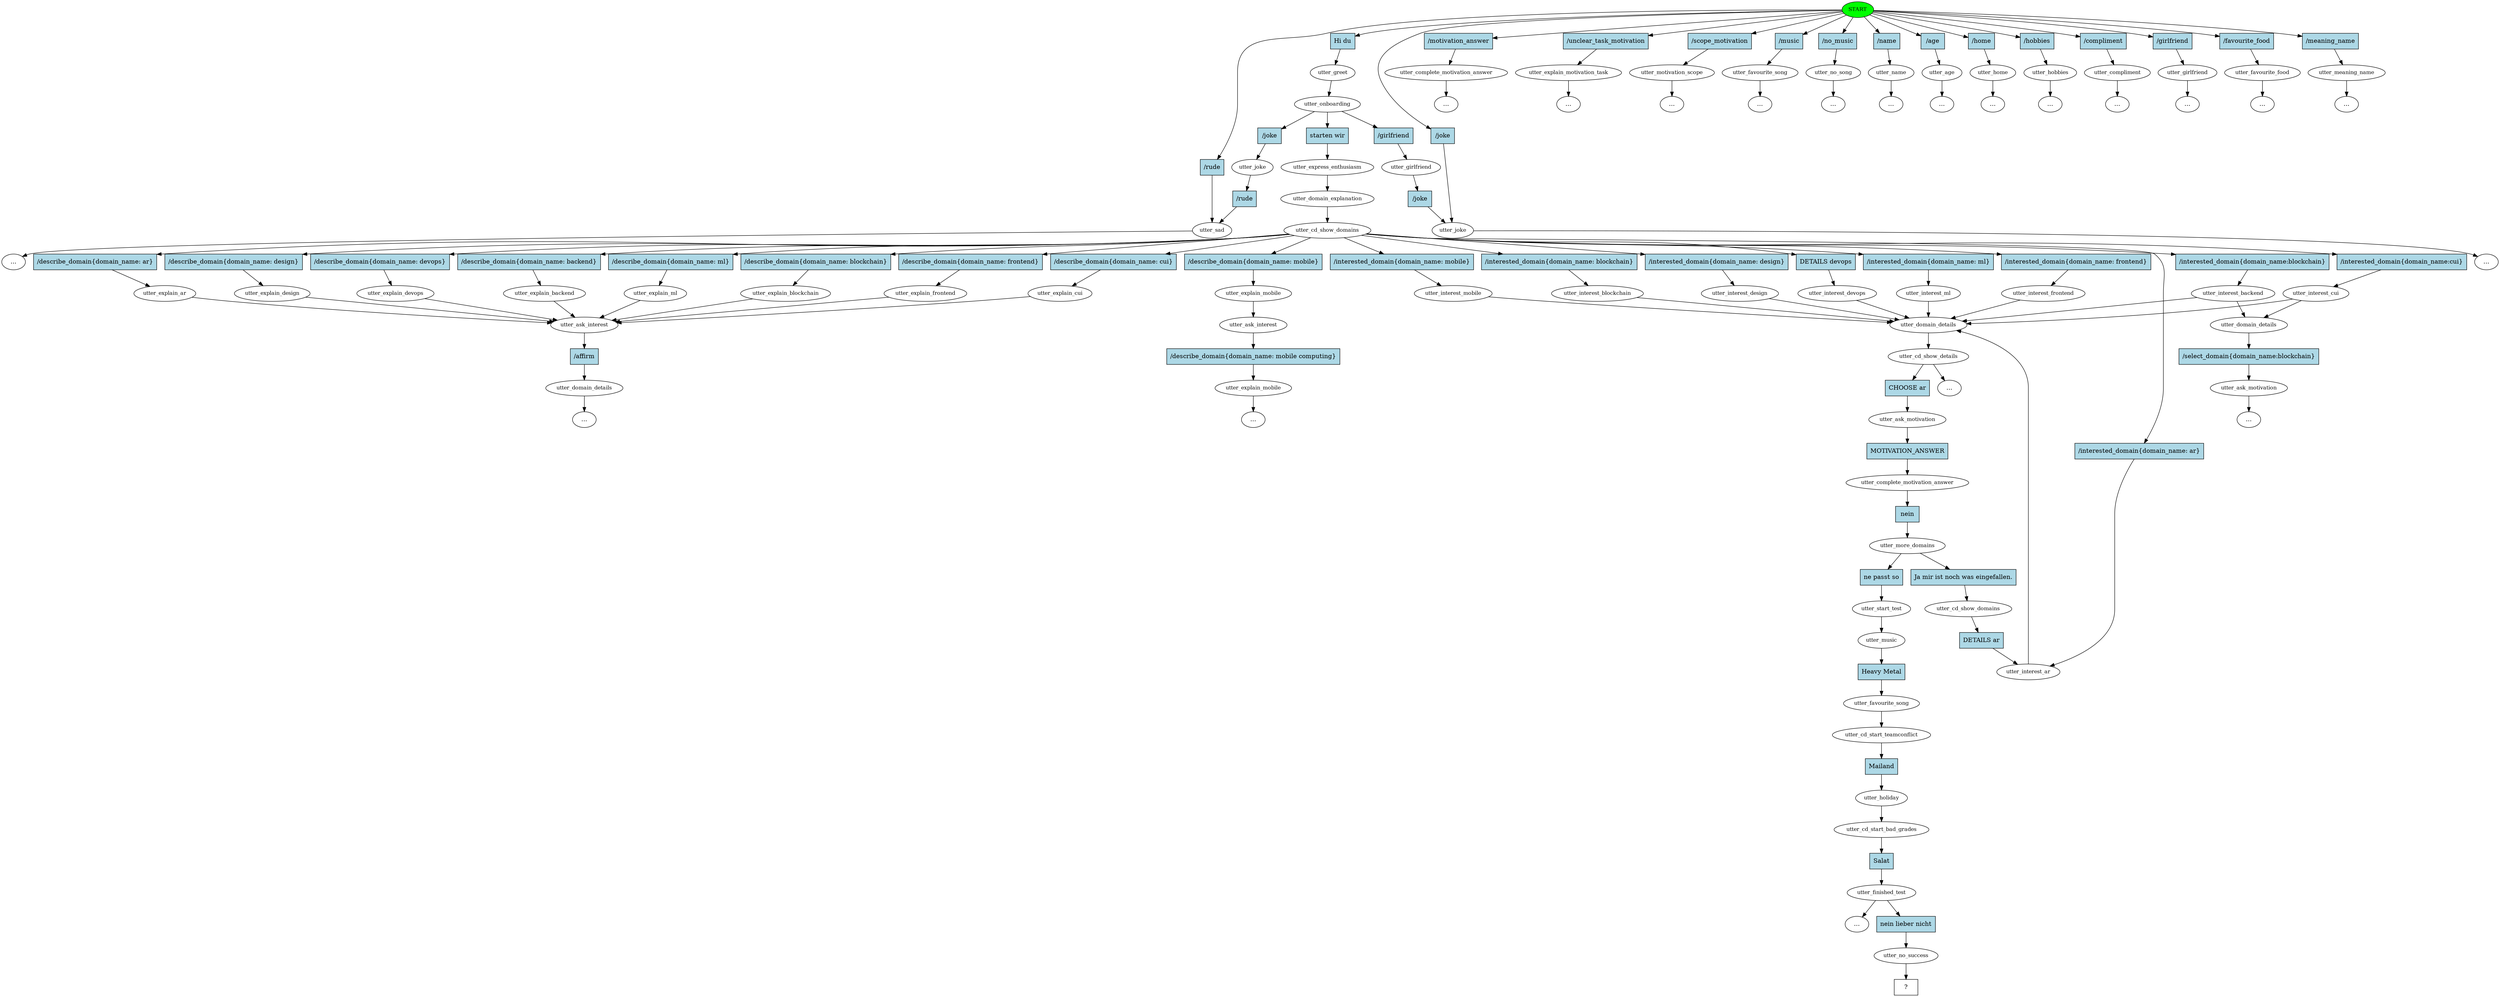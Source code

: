 digraph  {
0 [class="start active", fillcolor=green, fontsize=12, label=START, style=filled];
1 [class=active, fontsize=12, label=utter_greet];
2 [class=active, fontsize=12, label=utter_onboarding];
3 [class=active, fontsize=12, label=utter_express_enthusiasm];
4 [class=active, fontsize=12, label=utter_domain_explanation];
5 [class=active, fontsize=12, label=utter_cd_show_domains];
6 [class="", fontsize=12, label=utter_explain_ml];
7 [class="", fontsize=12, label=utter_ask_interest];
8 [class="", fontsize=12, label=utter_domain_details];
14 [class="", fontsize=12, label=utter_explain_blockchain];
22 [class="", fontsize=12, label=utter_explain_devops];
30 [class="", fontsize=12, label=utter_explain_backend];
38 [class="", fontsize=12, label=utter_explain_frontend];
46 [class="", fontsize=12, label=utter_explain_mobile];
47 [class="", fontsize=12, label=utter_ask_interest];
48 [class="", fontsize=12, label=utter_explain_mobile];
"-8" [class=ellipsis, label="..."];
54 [class="", fontsize=12, label=utter_explain_cui];
62 [class="", fontsize=12, label=utter_explain_ar];
70 [class="", fontsize=12, label=utter_explain_design];
"-11" [class=ellipsis, label="..."];
78 [class="", fontsize=12, label=utter_interest_ml];
79 [class=active, fontsize=12, label=utter_domain_details];
80 [class=active, fontsize=12, label=utter_cd_show_details];
86 [class="", fontsize=12, label=utter_interest_blockchain];
94 [class=active, fontsize=12, label=utter_interest_devops];
97 [class=active, fontsize=12, label=utter_ask_motivation];
98 [class=active, fontsize=12, label=utter_complete_motivation_answer];
99 [class=active, fontsize=12, label=utter_more_domains];
100 [class=active, fontsize=12, label=utter_start_test];
101 [class=active, fontsize=12, label=utter_music];
102 [class=active, fontsize=12, label=utter_favourite_song];
103 [class=active, fontsize=12, label=utter_cd_start_teamconflict];
104 [class=active, fontsize=12, label=utter_holiday];
105 [class=active, fontsize=12, label=utter_cd_start_bad_grades];
106 [class=active, fontsize=12, label=utter_finished_test];
"-14" [class=ellipsis, label="..."];
112 [class="", fontsize=12, label=utter_interest_backend];
120 [class="", fontsize=12, label=utter_interest_frontend];
128 [class="", fontsize=12, label=utter_interest_mobile];
136 [class="", fontsize=12, label=utter_interest_cui];
144 [class=active, fontsize=12, label=utter_interest_ar];
152 [class="", fontsize=12, label=utter_interest_design];
"-20" [class=ellipsis, label="..."];
155 [class="", fontsize=12, label=utter_complete_motivation_answer];
"-23" [class=ellipsis, label="..."];
158 [class="", fontsize=12, label=utter_explain_motivation_task];
"-24" [class=ellipsis, label="..."];
159 [class="", fontsize=12, label=utter_motivation_scope];
"-25" [class=ellipsis, label="..."];
160 [class="", fontsize=12, label=utter_favourite_song];
"-27" [class=ellipsis, label="..."];
162 [class="", fontsize=12, label=utter_no_song];
"-28" [class=ellipsis, label="..."];
163 [class="", fontsize=12, label=utter_name];
"-29" [class=ellipsis, label="..."];
164 [class="", fontsize=12, label=utter_age];
"-30" [class=ellipsis, label="..."];
165 [class="", fontsize=12, label=utter_home];
"-31" [class=ellipsis, label="..."];
166 [class="", fontsize=12, label=utter_hobbies];
"-32" [class=ellipsis, label="..."];
167 [class="", fontsize=12, label=utter_compliment];
"-33" [class=ellipsis, label="..."];
168 [class="", fontsize=12, label=utter_girlfriend];
"-34" [class=ellipsis, label="..."];
169 [class="", fontsize=12, label=utter_joke];
170 [class="", fontsize=12, label=utter_favourite_food];
"-36" [class=ellipsis, label="..."];
171 [class="", fontsize=12, label=utter_meaning_name];
"-37" [class=ellipsis, label="..."];
172 [class="", fontsize=12, label=utter_sad];
179 [class="", fontsize=12, label=utter_domain_details];
180 [class="", fontsize=12, label=utter_ask_motivation];
"-40" [class=ellipsis, label="..."];
191 [class="", fontsize=12, label=utter_girlfriend];
"-41" [class=ellipsis, label="..."];
196 [class="", fontsize=12, label=utter_joke];
"-43" [class=ellipsis, label="..."];
209 [class=active, fontsize=12, label=utter_cd_show_domains];
223 [class=active, fontsize=12, label=utter_no_success];
224 [class="intent dashed active", label="  ?  ", shape=rect];
225 [class="intent active", fillcolor=lightblue, label="Hi du", shape=rect, style=filled];
226 [class=intent, fillcolor=lightblue, label="/motivation_answer", shape=rect, style=filled];
227 [class=intent, fillcolor=lightblue, label="/unclear_task_motivation", shape=rect, style=filled];
228 [class=intent, fillcolor=lightblue, label="/scope_motivation", shape=rect, style=filled];
229 [class=intent, fillcolor=lightblue, label="/music", shape=rect, style=filled];
230 [class=intent, fillcolor=lightblue, label="/no_music", shape=rect, style=filled];
231 [class=intent, fillcolor=lightblue, label="/name", shape=rect, style=filled];
232 [class=intent, fillcolor=lightblue, label="/age", shape=rect, style=filled];
233 [class=intent, fillcolor=lightblue, label="/home", shape=rect, style=filled];
234 [class=intent, fillcolor=lightblue, label="/hobbies", shape=rect, style=filled];
235 [class=intent, fillcolor=lightblue, label="/compliment", shape=rect, style=filled];
236 [class=intent, fillcolor=lightblue, label="/girlfriend", shape=rect, style=filled];
237 [class=intent, fillcolor=lightblue, label="/joke", shape=rect, style=filled];
238 [class=intent, fillcolor=lightblue, label="/favourite_food", shape=rect, style=filled];
239 [class=intent, fillcolor=lightblue, label="/meaning_name", shape=rect, style=filled];
240 [class=intent, fillcolor=lightblue, label="/rude", shape=rect, style=filled];
241 [class="intent active", fillcolor=lightblue, label="starten wir", shape=rect, style=filled];
242 [class=intent, fillcolor=lightblue, label="/girlfriend", shape=rect, style=filled];
243 [class=intent, fillcolor=lightblue, label="/joke", shape=rect, style=filled];
244 [class=intent, fillcolor=lightblue, label="/describe_domain{domain_name: ml}", shape=rect, style=filled];
245 [class=intent, fillcolor=lightblue, label="/describe_domain{domain_name: blockchain}", shape=rect, style=filled];
246 [class=intent, fillcolor=lightblue, label="/describe_domain{domain_name: devops}", shape=rect, style=filled];
247 [class=intent, fillcolor=lightblue, label="/describe_domain{domain_name: backend}", shape=rect, style=filled];
248 [class=intent, fillcolor=lightblue, label="/describe_domain{domain_name: frontend}", shape=rect, style=filled];
249 [class=intent, fillcolor=lightblue, label="/describe_domain{domain_name: mobile}", shape=rect, style=filled];
250 [class=intent, fillcolor=lightblue, label="/describe_domain{domain_name: cui}", shape=rect, style=filled];
251 [class=intent, fillcolor=lightblue, label="/describe_domain{domain_name: ar}", shape=rect, style=filled];
252 [class=intent, fillcolor=lightblue, label="/describe_domain{domain_name: design}", shape=rect, style=filled];
253 [class=intent, fillcolor=lightblue, label="/interested_domain{domain_name: ml}", shape=rect, style=filled];
254 [class=intent, fillcolor=lightblue, label="/interested_domain{domain_name: blockchain}", shape=rect, style=filled];
255 [class="intent active", fillcolor=lightblue, label="DETAILS devops", shape=rect, style=filled];
256 [class=intent, fillcolor=lightblue, label="/interested_domain{domain_name:blockchain}", shape=rect, style=filled];
257 [class=intent, fillcolor=lightblue, label="/interested_domain{domain_name: frontend}", shape=rect, style=filled];
258 [class=intent, fillcolor=lightblue, label="/interested_domain{domain_name: mobile}", shape=rect, style=filled];
259 [class=intent, fillcolor=lightblue, label="/interested_domain{domain_name:cui}", shape=rect, style=filled];
260 [class=intent, fillcolor=lightblue, label="/interested_domain{domain_name: ar}", shape=rect, style=filled];
261 [class=intent, fillcolor=lightblue, label="/interested_domain{domain_name: design}", shape=rect, style=filled];
262 [class=intent, fillcolor=lightblue, label="/affirm", shape=rect, style=filled];
263 [class=intent, fillcolor=lightblue, label="/describe_domain{domain_name: mobile computing}", shape=rect, style=filled];
264 [class="intent active", fillcolor=lightblue, label="CHOOSE ar", shape=rect, style=filled];
265 [class="intent active", fillcolor=lightblue, label=MOTIVATION_ANSWER, shape=rect, style=filled];
266 [class="intent active", fillcolor=lightblue, label=nein, shape=rect, style=filled];
267 [class="intent active", fillcolor=lightblue, label="ne passt so", shape=rect, style=filled];
268 [class="intent active", fillcolor=lightblue, label="Ja mir ist noch was eingefallen.", shape=rect, style=filled];
269 [class="intent active", fillcolor=lightblue, label="Heavy Metal", shape=rect, style=filled];
270 [class="intent active", fillcolor=lightblue, label=Mailand, shape=rect, style=filled];
271 [class="intent active", fillcolor=lightblue, label=Salat, shape=rect, style=filled];
272 [class="intent active", fillcolor=lightblue, label="nein lieber nicht", shape=rect, style=filled];
273 [class=intent, fillcolor=lightblue, label="/select_domain{domain_name:blockchain}", shape=rect, style=filled];
274 [class=intent, fillcolor=lightblue, label="/joke", shape=rect, style=filled];
275 [class=intent, fillcolor=lightblue, label="/rude", shape=rect, style=filled];
276 [class="intent active", fillcolor=lightblue, label="DETAILS ar", shape=rect, style=filled];
0 -> 225  [class=active, key=0];
0 -> 226  [class="", key=0];
0 -> 227  [class="", key=0];
0 -> 228  [class="", key=0];
0 -> 229  [class="", key=0];
0 -> 230  [class="", key=0];
0 -> 231  [class="", key=0];
0 -> 232  [class="", key=0];
0 -> 233  [class="", key=0];
0 -> 234  [class="", key=0];
0 -> 235  [class="", key=0];
0 -> 236  [class="", key=0];
0 -> 237  [class="", key=0];
0 -> 238  [class="", key=0];
0 -> 239  [class="", key=0];
0 -> 240  [class="", key=0];
1 -> 2  [class=active, key=NONE, label=""];
2 -> 241  [class=active, key=0];
2 -> 242  [class="", key=0];
2 -> 243  [class="", key=0];
3 -> 4  [class=active, key=NONE, label=""];
4 -> 5  [class=active, key=NONE, label=""];
5 -> 244  [class="", key=0];
5 -> 245  [class="", key=0];
5 -> 246  [class="", key=0];
5 -> 247  [class="", key=0];
5 -> 248  [class="", key=0];
5 -> 249  [class="", key=0];
5 -> 250  [class="", key=0];
5 -> 251  [class="", key=0];
5 -> 252  [class="", key=0];
5 -> 253  [class="", key=0];
5 -> 254  [class="", key=0];
5 -> 255  [class=active, key=0];
5 -> 256  [class="", key=0];
5 -> 257  [class="", key=0];
5 -> 258  [class="", key=0];
5 -> 259  [class="", key=0];
5 -> 260  [class="", key=0];
5 -> 261  [class="", key=0];
6 -> 7  [class="", key=NONE, label=""];
7 -> 262  [class="", key=0];
8 -> "-11"  [class="", key=NONE, label=""];
14 -> 7  [class="", key=NONE, label=""];
22 -> 7  [class="", key=NONE, label=""];
30 -> 7  [class="", key=NONE, label=""];
38 -> 7  [class="", key=NONE, label=""];
46 -> 47  [class="", key=NONE, label=""];
47 -> 263  [class="", key=0];
48 -> "-8"  [class="", key=NONE, label=""];
54 -> 7  [class="", key=NONE, label=""];
62 -> 7  [class="", key=NONE, label=""];
70 -> 7  [class="", key=NONE, label=""];
78 -> 79  [class="", key=NONE, label=""];
79 -> 80  [class=active, key=NONE, label=""];
80 -> "-20"  [class="", key=NONE, label=""];
80 -> 264  [class=active, key=0];
86 -> 79  [class="", key=NONE, label=""];
94 -> 79  [class=active, key=NONE, label=""];
97 -> 265  [class=active, key=0];
98 -> 266  [class=active, key=0];
99 -> 267  [class=active, key=0];
99 -> 268  [class=active, key=0];
100 -> 101  [class=active, key=NONE, label=""];
101 -> 269  [class=active, key=0];
102 -> 103  [class=active, key=NONE, label=""];
103 -> 270  [class=active, key=0];
104 -> 105  [class=active, key=NONE, label=""];
105 -> 271  [class=active, key=0];
106 -> "-14"  [class="", key=NONE, label=""];
106 -> 272  [class=active, key=0];
112 -> 79  [class="", key=NONE, label=""];
112 -> 179  [class="", key=NONE, label=""];
120 -> 79  [class="", key=NONE, label=""];
128 -> 79  [class="", key=NONE, label=""];
136 -> 79  [class="", key=NONE, label=""];
136 -> 179  [class="", key=NONE, label=""];
144 -> 79  [class=active, key=NONE, label=""];
152 -> 79  [class="", key=NONE, label=""];
155 -> "-23"  [class="", key=NONE, label=""];
158 -> "-24"  [class="", key=NONE, label=""];
159 -> "-25"  [class="", key=NONE, label=""];
160 -> "-27"  [class="", key=NONE, label=""];
162 -> "-28"  [class="", key=NONE, label=""];
163 -> "-29"  [class="", key=NONE, label=""];
164 -> "-30"  [class="", key=NONE, label=""];
165 -> "-31"  [class="", key=NONE, label=""];
166 -> "-32"  [class="", key=NONE, label=""];
167 -> "-33"  [class="", key=NONE, label=""];
168 -> "-34"  [class="", key=NONE, label=""];
169 -> "-41"  [class="", key=NONE, label=""];
170 -> "-36"  [class="", key=NONE, label=""];
171 -> "-37"  [class="", key=NONE, label=""];
172 -> "-43"  [class="", key=NONE, label=""];
179 -> 273  [class="", key=0];
180 -> "-40"  [class="", key=NONE, label=""];
191 -> 274  [class="", key=0];
196 -> 275  [class="", key=0];
209 -> 276  [class=active, key=0];
223 -> 224  [class=active, key=NONE, label=""];
225 -> 1  [class=active, key=0];
226 -> 155  [class="", key=0];
227 -> 158  [class="", key=0];
228 -> 159  [class="", key=0];
229 -> 160  [class="", key=0];
230 -> 162  [class="", key=0];
231 -> 163  [class="", key=0];
232 -> 164  [class="", key=0];
233 -> 165  [class="", key=0];
234 -> 166  [class="", key=0];
235 -> 167  [class="", key=0];
236 -> 168  [class="", key=0];
237 -> 169  [class="", key=0];
238 -> 170  [class="", key=0];
239 -> 171  [class="", key=0];
240 -> 172  [class="", key=0];
241 -> 3  [class=active, key=0];
242 -> 191  [class="", key=0];
243 -> 196  [class="", key=0];
244 -> 6  [class="", key=0];
245 -> 14  [class="", key=0];
246 -> 22  [class="", key=0];
247 -> 30  [class="", key=0];
248 -> 38  [class="", key=0];
249 -> 46  [class="", key=0];
250 -> 54  [class="", key=0];
251 -> 62  [class="", key=0];
252 -> 70  [class="", key=0];
253 -> 78  [class="", key=0];
254 -> 86  [class="", key=0];
255 -> 94  [class=active, key=0];
256 -> 112  [class="", key=0];
257 -> 120  [class="", key=0];
258 -> 128  [class="", key=0];
259 -> 136  [class="", key=0];
260 -> 144  [class="", key=0];
261 -> 152  [class="", key=0];
262 -> 8  [class="", key=0];
263 -> 48  [class="", key=0];
264 -> 97  [class=active, key=0];
265 -> 98  [class=active, key=0];
266 -> 99  [class=active, key=0];
267 -> 100  [class=active, key=0];
268 -> 209  [class=active, key=0];
269 -> 102  [class=active, key=0];
270 -> 104  [class=active, key=0];
271 -> 106  [class=active, key=0];
272 -> 223  [class=active, key=0];
273 -> 180  [class="", key=0];
274 -> 169  [class="", key=0];
275 -> 172  [class="", key=0];
276 -> 144  [class=active, key=0];
}
